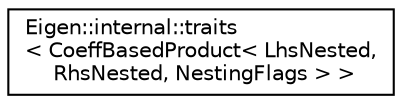 digraph "Graphical Class Hierarchy"
{
  edge [fontname="Helvetica",fontsize="10",labelfontname="Helvetica",labelfontsize="10"];
  node [fontname="Helvetica",fontsize="10",shape=record];
  rankdir="LR";
  Node1 [label="Eigen::internal::traits\l\< CoeffBasedProduct\< LhsNested,\l RhsNested, NestingFlags \> \>",height=0.2,width=0.4,color="black", fillcolor="white", style="filled",URL="$struct_eigen_1_1internal_1_1traits_3_01_coeff_based_product_3_01_lhs_nested_00_01_rhs_nested_00_01_nesting_flags_01_4_01_4.html"];
}
